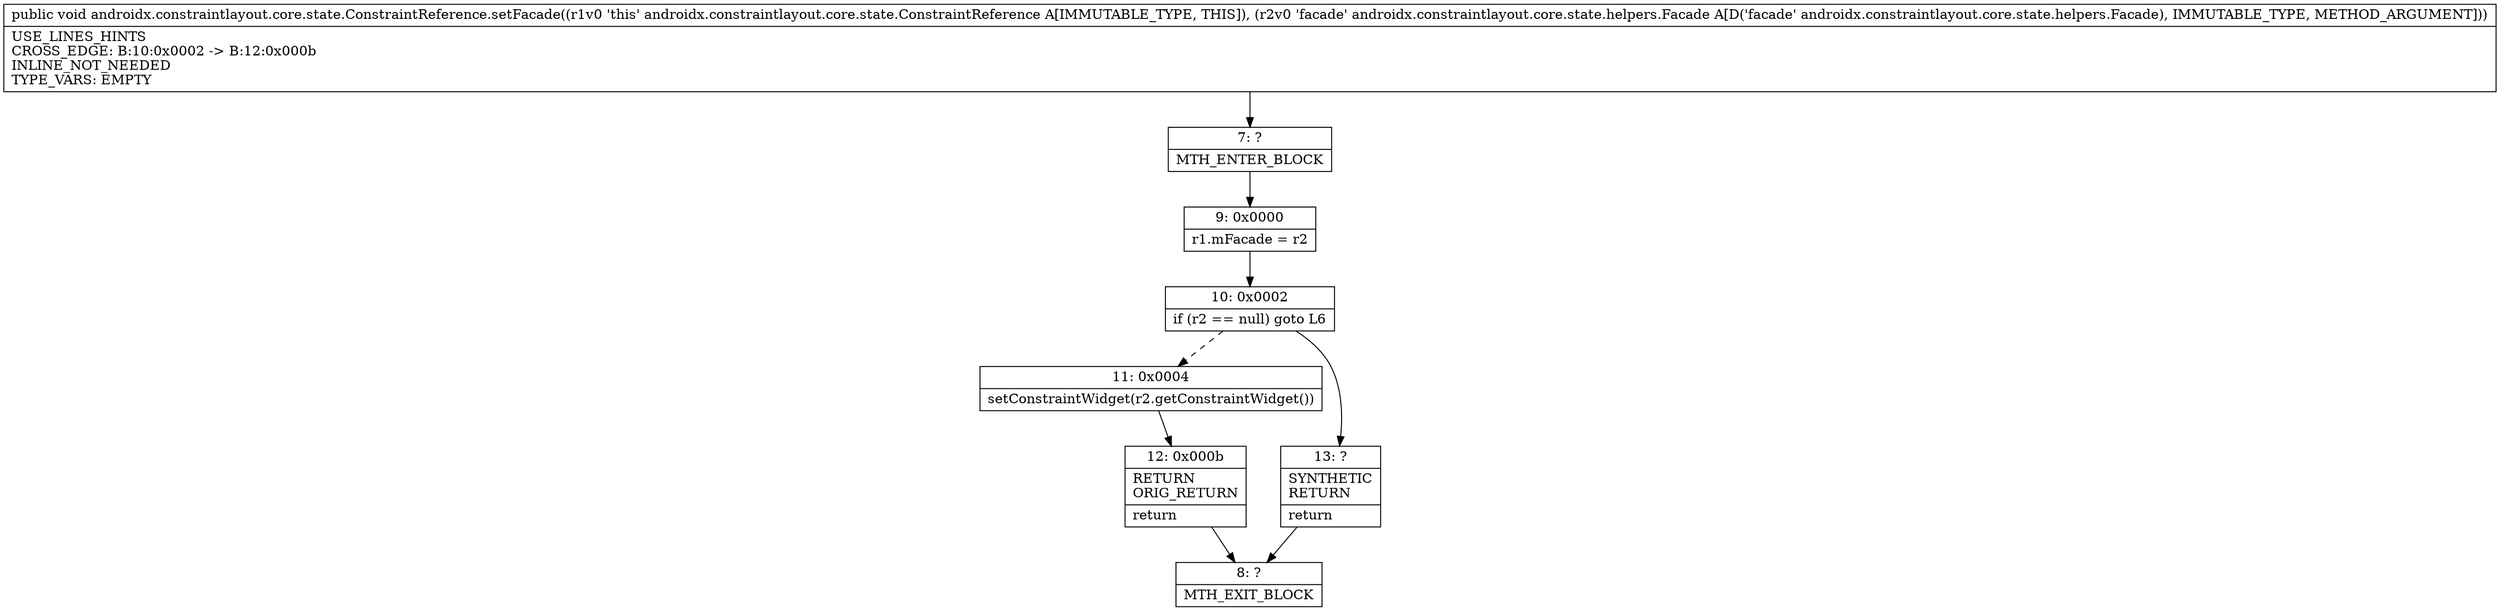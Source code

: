 digraph "CFG forandroidx.constraintlayout.core.state.ConstraintReference.setFacade(Landroidx\/constraintlayout\/core\/state\/helpers\/Facade;)V" {
Node_7 [shape=record,label="{7\:\ ?|MTH_ENTER_BLOCK\l}"];
Node_9 [shape=record,label="{9\:\ 0x0000|r1.mFacade = r2\l}"];
Node_10 [shape=record,label="{10\:\ 0x0002|if (r2 == null) goto L6\l}"];
Node_11 [shape=record,label="{11\:\ 0x0004|setConstraintWidget(r2.getConstraintWidget())\l}"];
Node_12 [shape=record,label="{12\:\ 0x000b|RETURN\lORIG_RETURN\l|return\l}"];
Node_8 [shape=record,label="{8\:\ ?|MTH_EXIT_BLOCK\l}"];
Node_13 [shape=record,label="{13\:\ ?|SYNTHETIC\lRETURN\l|return\l}"];
MethodNode[shape=record,label="{public void androidx.constraintlayout.core.state.ConstraintReference.setFacade((r1v0 'this' androidx.constraintlayout.core.state.ConstraintReference A[IMMUTABLE_TYPE, THIS]), (r2v0 'facade' androidx.constraintlayout.core.state.helpers.Facade A[D('facade' androidx.constraintlayout.core.state.helpers.Facade), IMMUTABLE_TYPE, METHOD_ARGUMENT]))  | USE_LINES_HINTS\lCROSS_EDGE: B:10:0x0002 \-\> B:12:0x000b\lINLINE_NOT_NEEDED\lTYPE_VARS: EMPTY\l}"];
MethodNode -> Node_7;Node_7 -> Node_9;
Node_9 -> Node_10;
Node_10 -> Node_11[style=dashed];
Node_10 -> Node_13;
Node_11 -> Node_12;
Node_12 -> Node_8;
Node_13 -> Node_8;
}

